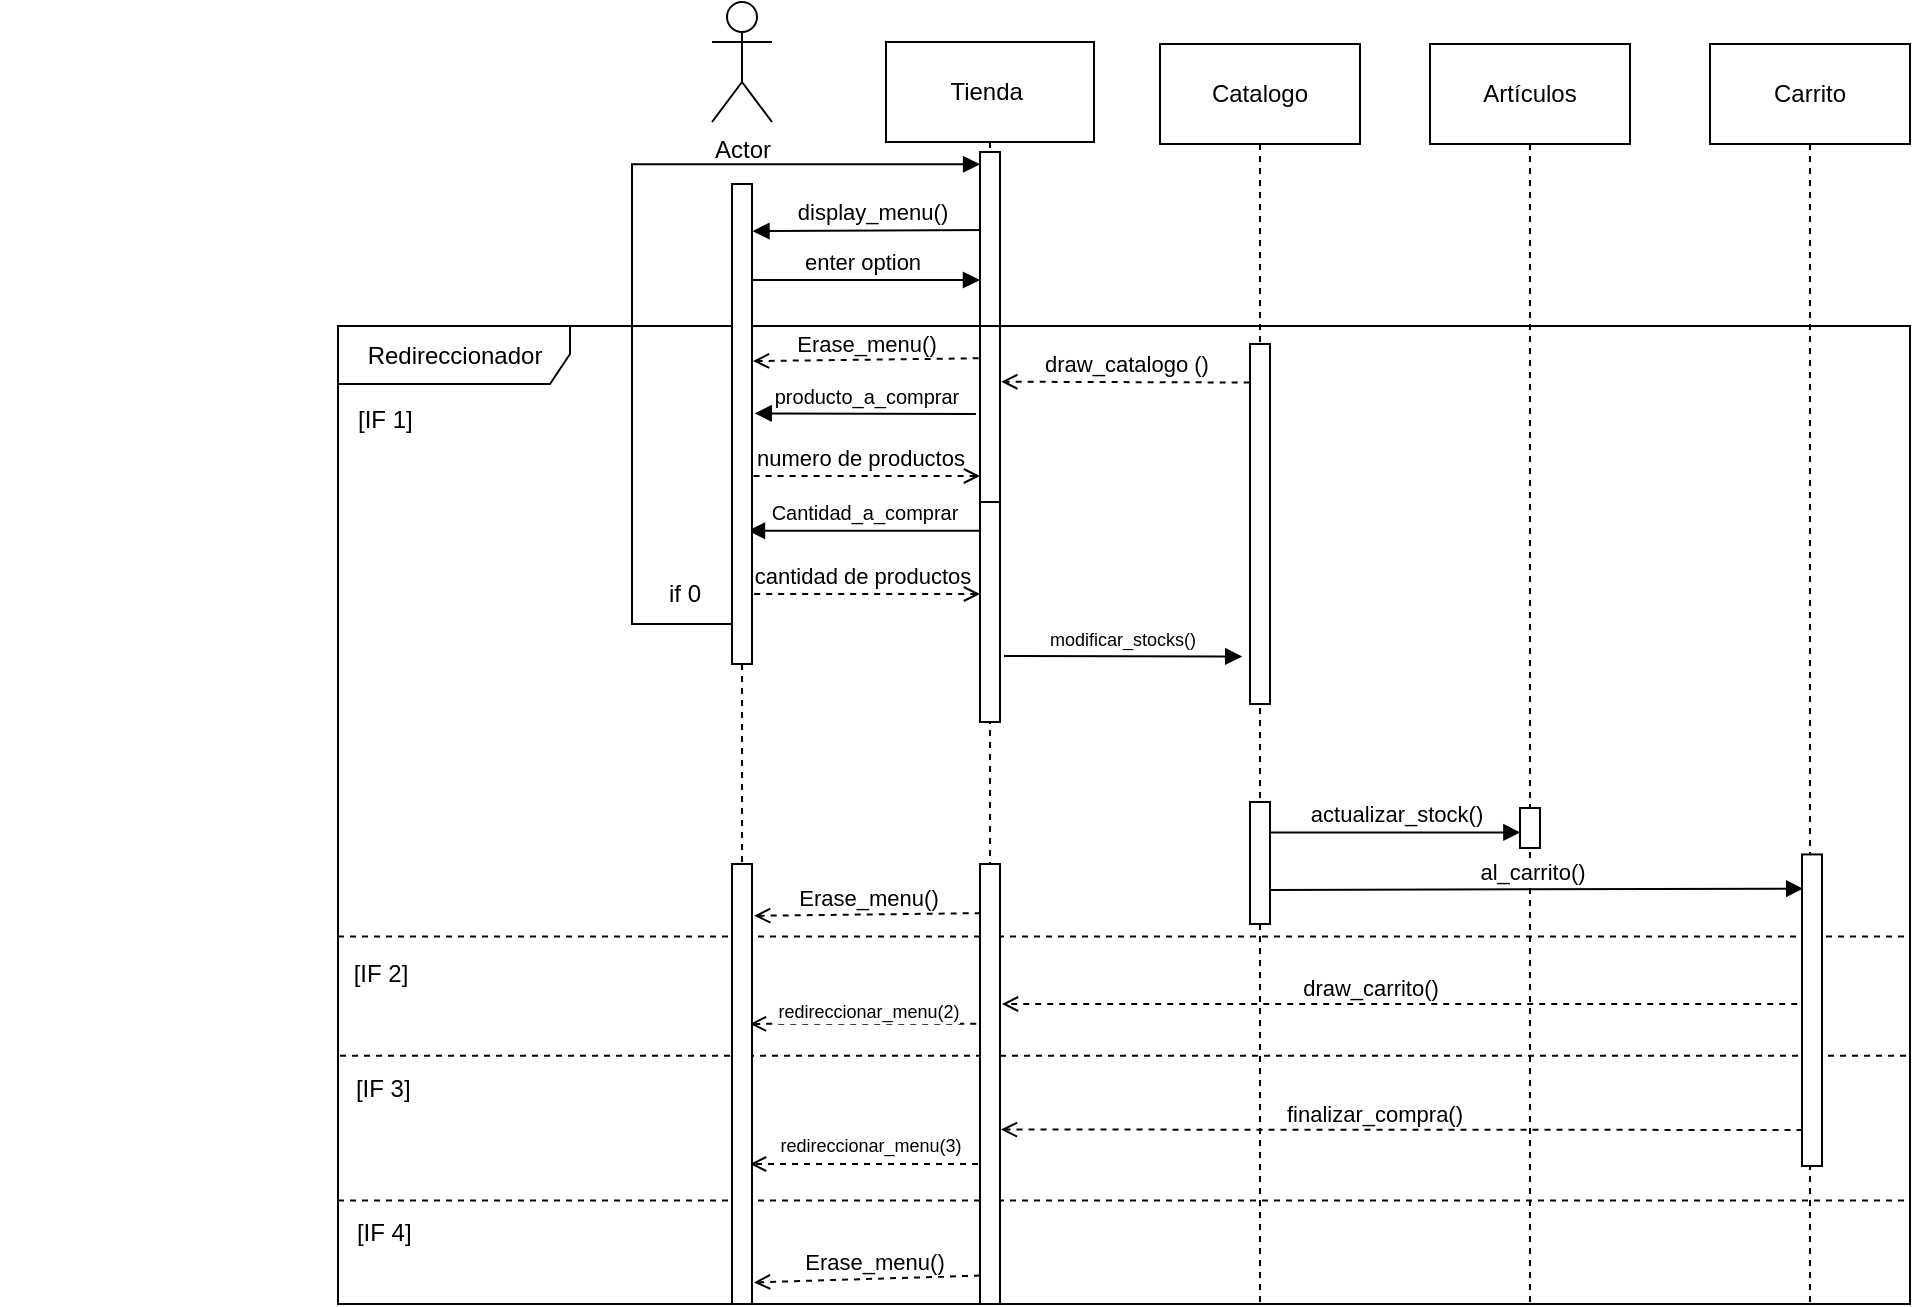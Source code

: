<mxfile>
    <diagram id="iu8UTEItTF_XXB0HUZB4" name="Page-1">
        <mxGraphModel dx="1096" dy="137" grid="1" gridSize="10" guides="1" tooltips="1" connect="1" arrows="1" fold="1" page="1" pageScale="1" pageWidth="850" pageHeight="1100" math="0" shadow="0">
            <root>
                <mxCell id="0"/>
                <mxCell id="1" parent="0"/>
                <mxCell id="2" value="Actor" style="shape=umlActor;verticalLabelPosition=bottom;verticalAlign=top;html=1;" parent="1" vertex="1">
                    <mxGeometry x="101" y="29" width="30" height="60" as="geometry"/>
                </mxCell>
                <mxCell id="7" value="Tienda&amp;nbsp;" style="shape=umlLifeline;perimeter=lifelinePerimeter;whiteSpace=wrap;html=1;container=1;collapsible=0;recursiveResize=0;outlineConnect=0;size=50;" parent="1" vertex="1">
                    <mxGeometry x="188" y="49" width="104" height="631" as="geometry"/>
                </mxCell>
                <mxCell id="13" value="display_menu()" style="html=1;verticalAlign=bottom;endArrow=block;entryX=1.025;entryY=0.079;entryDx=0;entryDy=0;entryPerimeter=0;" parent="7" edge="1">
                    <mxGeometry width="80" relative="1" as="geometry">
                        <mxPoint x="53" y="94" as="sourcePoint"/>
                        <mxPoint x="-66.75" y="94.59" as="targetPoint"/>
                    </mxGeometry>
                </mxCell>
                <mxCell id="74" value="" style="html=1;points=[];perimeter=orthogonalPerimeter;" parent="7" vertex="1">
                    <mxGeometry x="47" y="230" width="10" height="110" as="geometry"/>
                </mxCell>
                <mxCell id="122" value="" style="html=1;points=[];perimeter=orthogonalPerimeter;" parent="7" vertex="1">
                    <mxGeometry x="47" y="55" width="10" height="175" as="geometry"/>
                </mxCell>
                <mxCell id="8" value="Carrito" style="shape=umlLifeline;perimeter=lifelinePerimeter;whiteSpace=wrap;html=1;container=1;collapsible=0;recursiveResize=0;outlineConnect=0;size=50;" parent="1" vertex="1">
                    <mxGeometry x="600" y="50" width="100" height="630" as="geometry"/>
                </mxCell>
                <mxCell id="78" value="Redireccionador" style="shape=umlFrame;tabWidth=110;tabHeight=30;tabPosition=left;html=1;boundedLbl=1;labelInHeader=1;width=116;height=29;movable=1;resizable=1;rotatable=1;deletable=1;editable=1;connectable=1;" parent="8" vertex="1">
                    <mxGeometry x="-686" y="141" width="786" height="489" as="geometry"/>
                </mxCell>
                <mxCell id="79" value="[IF 1]" style="text" parent="78" vertex="1">
                    <mxGeometry width="100" height="20" relative="1" as="geometry">
                        <mxPoint x="8" y="33" as="offset"/>
                    </mxGeometry>
                </mxCell>
                <mxCell id="80" value="" style="line;strokeWidth=1;dashed=1;labelPosition=center;verticalLabelPosition=bottom;align=left;verticalAlign=top;spacingLeft=20;spacingTop=15;" parent="78" vertex="1">
                    <mxGeometry y="295.465" width="786" height="19.56" as="geometry"/>
                </mxCell>
                <mxCell id="81" value="[IF 2]" style="text" parent="78" vertex="1">
                    <mxGeometry x="5.817" y="309.823" width="271.034" height="39.12" as="geometry"/>
                </mxCell>
                <mxCell id="82" value="" style="line;strokeWidth=1;dashed=1;labelPosition=center;verticalLabelPosition=bottom;align=left;verticalAlign=top;spacingLeft=20;spacingTop=15;" parent="78" vertex="1">
                    <mxGeometry x="1" y="355.116" width="786" height="19.56" as="geometry"/>
                </mxCell>
                <mxCell id="83" value="[IF 3]" style="text" parent="78" vertex="1">
                    <mxGeometry x="6.942" y="367.69" width="271.034" height="39.12" as="geometry"/>
                </mxCell>
                <mxCell id="84" value="" style="line;strokeWidth=1;dashed=1;labelPosition=center;verticalLabelPosition=bottom;align=left;verticalAlign=top;spacingLeft=20;spacingTop=15;" parent="78" vertex="1">
                    <mxGeometry y="427.468" width="786" height="19.56" as="geometry"/>
                </mxCell>
                <mxCell id="85" value="[IF 4]" style="text" parent="78" vertex="1">
                    <mxGeometry x="7.443" y="439.436" width="271.034" height="39.12" as="geometry"/>
                </mxCell>
                <mxCell id="115" value="" style="html=1;points=[];perimeter=orthogonalPerimeter;" parent="78" vertex="1">
                    <mxGeometry x="732" y="264.22" width="10" height="155.78" as="geometry"/>
                </mxCell>
                <mxCell id="127" value="" style="html=1;verticalAlign=bottom;labelBackgroundColor=none;endArrow=open;endFill=0;dashed=1;exitX=-0.189;exitY=0.363;exitDx=0;exitDy=0;exitPerimeter=0;" parent="78" source="124" edge="1">
                    <mxGeometry width="160" relative="1" as="geometry">
                        <mxPoint x="603.61" y="348.94" as="sourcePoint"/>
                        <mxPoint x="206" y="348.94" as="targetPoint"/>
                    </mxGeometry>
                </mxCell>
                <mxCell id="128" value="&lt;font style=&quot;font-size: 9px;&quot;&gt;redireccionar_menu(2)&lt;/font&gt;" style="edgeLabel;html=1;align=center;verticalAlign=middle;resizable=0;points=[];" parent="127" vertex="1" connectable="0">
                    <mxGeometry x="-0.242" y="-2" relative="1" as="geometry">
                        <mxPoint x="-11" y="-5" as="offset"/>
                    </mxGeometry>
                </mxCell>
                <mxCell id="103" value="" style="html=1;verticalAlign=bottom;labelBackgroundColor=none;endArrow=open;endFill=0;dashed=1;" parent="8" edge="1">
                    <mxGeometry width="160" relative="1" as="geometry">
                        <mxPoint x="43.61" y="480" as="sourcePoint"/>
                        <mxPoint x="-354" y="480" as="targetPoint"/>
                    </mxGeometry>
                </mxCell>
                <mxCell id="104" value="draw_carrito()" style="edgeLabel;html=1;align=center;verticalAlign=middle;resizable=0;points=[];" parent="103" vertex="1" connectable="0">
                    <mxGeometry x="-0.242" y="-2" relative="1" as="geometry">
                        <mxPoint x="-63" y="-6" as="offset"/>
                    </mxGeometry>
                </mxCell>
                <mxCell id="9" value="Catalogo" style="shape=umlLifeline;perimeter=lifelinePerimeter;whiteSpace=wrap;html=1;container=1;collapsible=0;recursiveResize=0;outlineConnect=0;size=50;" parent="1" vertex="1">
                    <mxGeometry x="325" y="50" width="100" height="630" as="geometry"/>
                </mxCell>
                <mxCell id="10" value="Artículos" style="shape=umlLifeline;perimeter=lifelinePerimeter;whiteSpace=wrap;html=1;container=1;collapsible=0;recursiveResize=0;outlineConnect=0;size=50;" parent="1" vertex="1">
                    <mxGeometry x="460" y="50" width="100" height="630" as="geometry"/>
                </mxCell>
                <mxCell id="117" value="" style="html=1;points=[];perimeter=orthogonalPerimeter;" parent="10" vertex="1">
                    <mxGeometry x="45" y="382" width="10" height="20" as="geometry"/>
                </mxCell>
                <mxCell id="11" value="" style="shape=umlLifeline;perimeter=lifelinePerimeter;whiteSpace=wrap;html=1;container=0;collapsible=0;recursiveResize=0;outlineConnect=0;size=0;" parent="1" vertex="1">
                    <mxGeometry x="-254" y="120" width="740" height="560" as="geometry"/>
                </mxCell>
                <mxCell id="50" value="draw_catalogo ()" style="html=1;verticalAlign=bottom;labelBackgroundColor=none;endArrow=open;endFill=0;dashed=1;entryX=0.427;entryY=0.059;entryDx=0;entryDy=0;entryPerimeter=0;exitX=-0.017;exitY=0.107;exitDx=0;exitDy=0;exitPerimeter=0;" parent="1" source="119" edge="1">
                    <mxGeometry width="160" relative="1" as="geometry">
                        <mxPoint x="366.5" y="216" as="sourcePoint"/>
                        <mxPoint x="245.622" y="218.851" as="targetPoint"/>
                    </mxGeometry>
                </mxCell>
                <mxCell id="56" value="numero de productos" style="html=1;verticalAlign=bottom;labelBackgroundColor=none;endArrow=open;endFill=0;dashed=1;" parent="1" edge="1">
                    <mxGeometry width="160" relative="1" as="geometry">
                        <mxPoint x="115.786" y="266" as="sourcePoint"/>
                        <mxPoint x="235" y="266" as="targetPoint"/>
                    </mxGeometry>
                </mxCell>
                <mxCell id="57" value="cantidad de productos" style="html=1;verticalAlign=bottom;labelBackgroundColor=none;endArrow=open;endFill=0;dashed=1;" parent="1" edge="1">
                    <mxGeometry width="160" relative="1" as="geometry">
                        <mxPoint x="116.1" y="325" as="sourcePoint"/>
                        <mxPoint x="235" y="325" as="targetPoint"/>
                    </mxGeometry>
                </mxCell>
                <mxCell id="16" value="enter option" style="html=1;verticalAlign=bottom;endArrow=block;" parent="1" edge="1">
                    <mxGeometry width="80" relative="1" as="geometry">
                        <mxPoint x="116" y="168" as="sourcePoint"/>
                        <mxPoint x="235" y="168" as="targetPoint"/>
                    </mxGeometry>
                </mxCell>
                <mxCell id="40" value="" style="html=1;verticalAlign=bottom;labelBackgroundColor=none;endArrow=open;endFill=0;dashed=1;exitX=-0.066;exitY=0.458;exitDx=0;exitDy=0;exitPerimeter=0;entryX=1.05;entryY=0.369;entryDx=0;entryDy=0;entryPerimeter=0;" parent="1" target="126" edge="1">
                    <mxGeometry width="160" relative="1" as="geometry">
                        <mxPoint x="234.34" y="207.15" as="sourcePoint"/>
                        <mxPoint x="121.95" y="205.37" as="targetPoint"/>
                    </mxGeometry>
                </mxCell>
                <mxCell id="41" value="Erase_menu()" style="edgeLabel;html=1;align=center;verticalAlign=middle;resizable=0;points=[];" parent="40" vertex="1" connectable="0">
                    <mxGeometry x="-0.242" y="-2" relative="1" as="geometry">
                        <mxPoint x="-14" y="-6" as="offset"/>
                    </mxGeometry>
                </mxCell>
                <mxCell id="53" value="&lt;font style=&quot;font-size: 10px;&quot;&gt;Cantidad_a_comprar&lt;/font&gt;" style="html=1;verticalAlign=bottom;endArrow=block;entryX=0.898;entryY=0.679;entryDx=0;entryDy=0;entryPerimeter=0;exitX=-0.037;exitY=0.667;exitDx=0;exitDy=0;exitPerimeter=0;" parent="1" edge="1">
                    <mxGeometry width="80" relative="1" as="geometry">
                        <mxPoint x="234.63" y="293.37" as="sourcePoint"/>
                        <mxPoint x="118.98" y="293.406" as="targetPoint"/>
                    </mxGeometry>
                </mxCell>
                <mxCell id="51" value="&lt;font style=&quot;font-size: 10px;&quot;&gt;producto_a_comprar&lt;/font&gt;" style="html=1;verticalAlign=bottom;endArrow=block;entryX=0.936;entryY=0.12;entryDx=0;entryDy=0;entryPerimeter=0;" parent="1" edge="1">
                    <mxGeometry width="80" relative="1" as="geometry">
                        <mxPoint x="233" y="235" as="sourcePoint"/>
                        <mxPoint x="122.36" y="234.68" as="targetPoint"/>
                    </mxGeometry>
                </mxCell>
                <mxCell id="58" value="&lt;font style=&quot;font-size: 9px;&quot;&gt;modificar_stocks()&lt;/font&gt;" style="html=1;verticalAlign=bottom;endArrow=block;entryX=-0.09;entryY=0.283;entryDx=0;entryDy=0;entryPerimeter=0;" parent="1" edge="1">
                    <mxGeometry x="-0.005" width="80" relative="1" as="geometry">
                        <mxPoint x="247" y="356" as="sourcePoint"/>
                        <mxPoint x="366.1" y="356.264" as="targetPoint"/>
                        <mxPoint as="offset"/>
                    </mxGeometry>
                </mxCell>
                <mxCell id="77" value="actualizar_stock()" style="html=1;verticalAlign=bottom;endArrow=block;entryX=0.02;entryY=0.962;entryDx=0;entryDy=0;entryPerimeter=0;startArrow=none;" parent="1" edge="1">
                    <mxGeometry width="80" relative="1" as="geometry">
                        <mxPoint x="380" y="444.24" as="sourcePoint"/>
                        <mxPoint x="505.2" y="444.24" as="targetPoint"/>
                    </mxGeometry>
                </mxCell>
                <mxCell id="91" value="al_carrito()" style="html=1;verticalAlign=bottom;endArrow=block;entryX=0.059;entryY=0.142;entryDx=0;entryDy=0;entryPerimeter=0;" parent="1" edge="1">
                    <mxGeometry width="80" relative="1" as="geometry">
                        <mxPoint x="374.944" y="473" as="sourcePoint"/>
                        <mxPoint x="646.59" y="472.341" as="targetPoint"/>
                    </mxGeometry>
                </mxCell>
                <mxCell id="105" value="" style="html=1;verticalAlign=bottom;labelBackgroundColor=none;endArrow=open;endFill=0;dashed=1;exitX=0.026;exitY=0.934;exitDx=0;exitDy=0;exitPerimeter=0;entryX=1.046;entryY=0.651;entryDx=0;entryDy=0;entryPerimeter=0;" parent="1" edge="1">
                    <mxGeometry width="160" relative="1" as="geometry">
                        <mxPoint x="646.26" y="592.974" as="sourcePoint"/>
                        <mxPoint x="245.46" y="592.77" as="targetPoint"/>
                    </mxGeometry>
                </mxCell>
                <mxCell id="106" value="finalizar_compra()" style="edgeLabel;html=1;align=center;verticalAlign=middle;resizable=0;points=[];" parent="105" vertex="1" connectable="0">
                    <mxGeometry x="-0.242" y="-2" relative="1" as="geometry">
                        <mxPoint x="-63" y="-6" as="offset"/>
                    </mxGeometry>
                </mxCell>
                <mxCell id="107" value="" style="html=1;verticalAlign=bottom;labelBackgroundColor=none;endArrow=open;endFill=0;dashed=1;" parent="1" edge="1">
                    <mxGeometry width="160" relative="1" as="geometry">
                        <mxPoint x="240" y="610" as="sourcePoint"/>
                        <mxPoint x="120.001" y="610" as="targetPoint"/>
                    </mxGeometry>
                </mxCell>
                <mxCell id="108" value="&lt;font style=&quot;font-size: 9px;&quot;&gt;redireccionar_menu(3)&lt;/font&gt;" style="edgeLabel;html=1;align=center;verticalAlign=middle;resizable=0;points=[];" parent="107" vertex="1" connectable="0">
                    <mxGeometry x="-0.242" y="-2" relative="1" as="geometry">
                        <mxPoint x="-15" y="-8" as="offset"/>
                    </mxGeometry>
                </mxCell>
                <mxCell id="109" value="" style="html=1;verticalAlign=bottom;labelBackgroundColor=none;endArrow=open;endFill=0;dashed=1;entryX=1.1;entryY=0.951;entryDx=0;entryDy=0;entryPerimeter=0;" parent="1" target="125" edge="1">
                    <mxGeometry width="160" relative="1" as="geometry">
                        <mxPoint x="241" y="665.6" as="sourcePoint"/>
                        <mxPoint x="115.324" y="665.6" as="targetPoint"/>
                    </mxGeometry>
                </mxCell>
                <mxCell id="110" value="Erase_menu()" style="edgeLabel;html=1;align=center;verticalAlign=middle;resizable=0;points=[];" parent="109" vertex="1" connectable="0">
                    <mxGeometry x="-0.242" y="-2" relative="1" as="geometry">
                        <mxPoint x="-14" y="-6" as="offset"/>
                    </mxGeometry>
                </mxCell>
                <mxCell id="112" value="" style="edgeStyle=orthogonalEdgeStyle;html=1;align=left;spacingLeft=2;endArrow=block;rounded=0;exitX=0.118;exitY=0.393;exitDx=0;exitDy=0;exitPerimeter=0;entryX=0.006;entryY=0.035;entryDx=0;entryDy=0;entryPerimeter=0;" parent="1" target="122" edge="1">
                    <mxGeometry x="0.477" relative="1" as="geometry">
                        <mxPoint x="112.18" y="320.802" as="sourcePoint"/>
                        <Array as="points">
                            <mxPoint x="112" y="317"/>
                            <mxPoint x="111" y="317"/>
                            <mxPoint x="111" y="340"/>
                            <mxPoint x="61" y="340"/>
                            <mxPoint x="61" y="110"/>
                        </Array>
                        <mxPoint x="220" y="110" as="targetPoint"/>
                        <mxPoint as="offset"/>
                    </mxGeometry>
                </mxCell>
                <mxCell id="113" value="if 0" style="text;html=1;align=center;verticalAlign=middle;resizable=0;points=[];autosize=1;strokeColor=none;fillColor=none;" parent="1" vertex="1">
                    <mxGeometry x="67" y="310" width="40" height="30" as="geometry"/>
                </mxCell>
                <mxCell id="119" value="" style="html=1;points=[];perimeter=orthogonalPerimeter;" parent="1" vertex="1">
                    <mxGeometry x="370" y="200" width="10" height="180" as="geometry"/>
                </mxCell>
                <mxCell id="121" value="" style="html=1;verticalAlign=bottom;endArrow=none;entryX=0.02;entryY=0.962;entryDx=0;entryDy=0;entryPerimeter=0;" parent="1" target="120" edge="1">
                    <mxGeometry width="80" relative="1" as="geometry">
                        <mxPoint x="375.0" y="441" as="sourcePoint"/>
                        <mxPoint x="505.2" y="440.69" as="targetPoint"/>
                    </mxGeometry>
                </mxCell>
                <mxCell id="120" value="" style="html=1;points=[];perimeter=orthogonalPerimeter;" parent="1" vertex="1">
                    <mxGeometry x="370" y="429" width="10" height="61" as="geometry"/>
                </mxCell>
                <mxCell id="124" value="" style="html=1;points=[];perimeter=orthogonalPerimeter;" parent="1" vertex="1">
                    <mxGeometry x="235" y="460" width="10" height="220" as="geometry"/>
                </mxCell>
                <mxCell id="125" value="" style="html=1;points=[];perimeter=orthogonalPerimeter;" parent="1" vertex="1">
                    <mxGeometry x="111" y="460" width="10" height="220" as="geometry"/>
                </mxCell>
                <mxCell id="126" value="" style="html=1;points=[];perimeter=orthogonalPerimeter;" parent="1" vertex="1">
                    <mxGeometry x="111" y="120" width="10" height="240" as="geometry"/>
                </mxCell>
                <mxCell id="131" value="" style="html=1;verticalAlign=bottom;labelBackgroundColor=none;endArrow=open;endFill=0;dashed=1;exitX=-0.066;exitY=0.458;exitDx=0;exitDy=0;exitPerimeter=0;entryX=1.008;entryY=0.435;entryDx=0;entryDy=0;entryPerimeter=0;" parent="1" edge="1">
                    <mxGeometry width="160" relative="1" as="geometry">
                        <mxPoint x="235.34" y="484.57" as="sourcePoint"/>
                        <mxPoint x="122.08" y="485.9" as="targetPoint"/>
                    </mxGeometry>
                </mxCell>
                <mxCell id="132" value="Erase_menu()" style="edgeLabel;html=1;align=center;verticalAlign=middle;resizable=0;points=[];" parent="131" vertex="1" connectable="0">
                    <mxGeometry x="-0.242" y="-2" relative="1" as="geometry">
                        <mxPoint x="-14" y="-6" as="offset"/>
                    </mxGeometry>
                </mxCell>
            </root>
        </mxGraphModel>
    </diagram>
</mxfile>